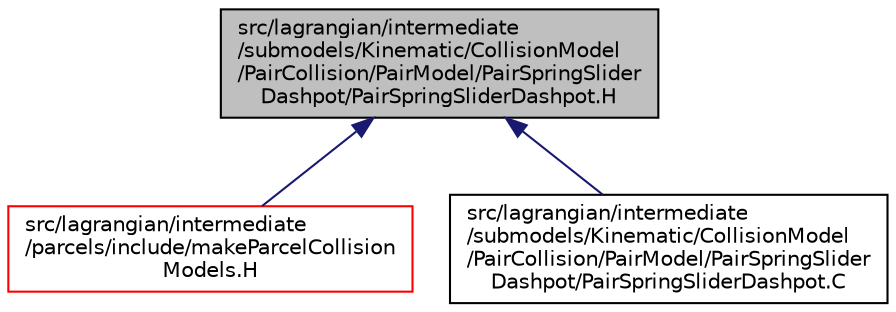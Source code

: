 digraph "src/lagrangian/intermediate/submodels/Kinematic/CollisionModel/PairCollision/PairModel/PairSpringSliderDashpot/PairSpringSliderDashpot.H"
{
  bgcolor="transparent";
  edge [fontname="Helvetica",fontsize="10",labelfontname="Helvetica",labelfontsize="10"];
  node [fontname="Helvetica",fontsize="10",shape=record];
  Node1 [label="src/lagrangian/intermediate\l/submodels/Kinematic/CollisionModel\l/PairCollision/PairModel/PairSpringSlider\lDashpot/PairSpringSliderDashpot.H",height=0.2,width=0.4,color="black", fillcolor="grey75", style="filled", fontcolor="black"];
  Node1 -> Node2 [dir="back",color="midnightblue",fontsize="10",style="solid",fontname="Helvetica"];
  Node2 [label="src/lagrangian/intermediate\l/parcels/include/makeParcelCollision\lModels.H",height=0.2,width=0.4,color="red",URL="$a06630.html"];
  Node1 -> Node3 [dir="back",color="midnightblue",fontsize="10",style="solid",fontname="Helvetica"];
  Node3 [label="src/lagrangian/intermediate\l/submodels/Kinematic/CollisionModel\l/PairCollision/PairModel/PairSpringSlider\lDashpot/PairSpringSliderDashpot.C",height=0.2,width=0.4,color="black",URL="$a06736.html"];
}
